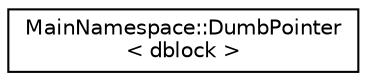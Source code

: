 digraph "Graphical Class Hierarchy"
{
 // INTERACTIVE_SVG=YES
 // LATEX_PDF_SIZE
  edge [fontname="Helvetica",fontsize="10",labelfontname="Helvetica",labelfontsize="10"];
  node [fontname="Helvetica",fontsize="10",shape=record];
  rankdir="LR";
  Node0 [label="MainNamespace::DumbPointer\l\< dblock \>",height=0.2,width=0.4,color="black", fillcolor="white", style="filled",URL="$class_main_namespace_1_1_dumb_pointer.html",tooltip=" "];
}
